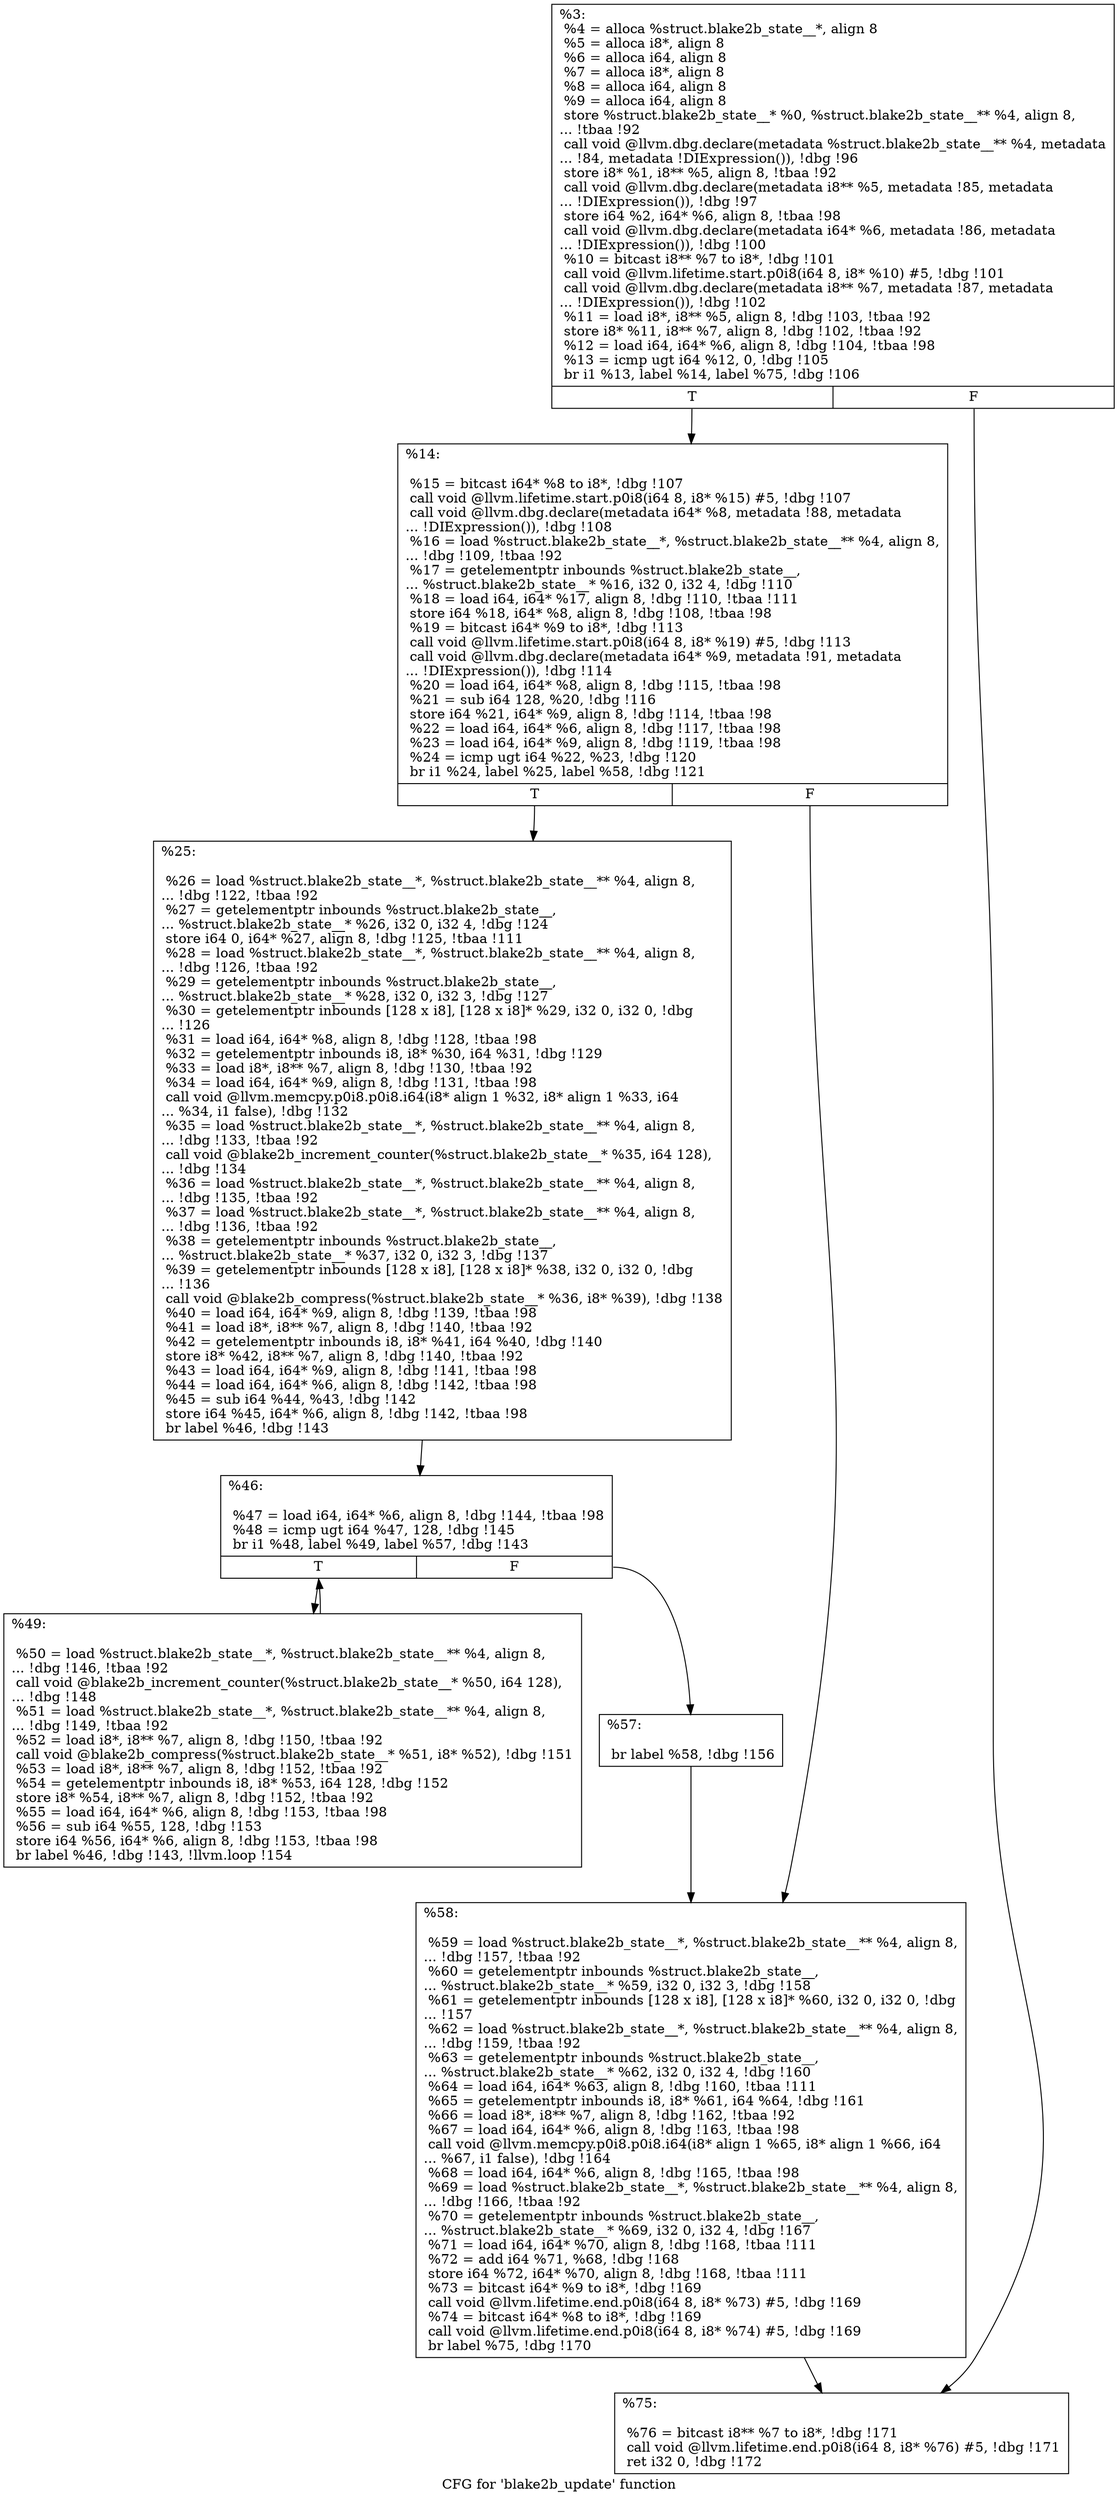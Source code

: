 digraph "CFG for 'blake2b_update' function" {
	label="CFG for 'blake2b_update' function";

	Node0x1c33f50 [shape=record,label="{%3:\l  %4 = alloca %struct.blake2b_state__*, align 8\l  %5 = alloca i8*, align 8\l  %6 = alloca i64, align 8\l  %7 = alloca i8*, align 8\l  %8 = alloca i64, align 8\l  %9 = alloca i64, align 8\l  store %struct.blake2b_state__* %0, %struct.blake2b_state__** %4, align 8,\l... !tbaa !92\l  call void @llvm.dbg.declare(metadata %struct.blake2b_state__** %4, metadata\l... !84, metadata !DIExpression()), !dbg !96\l  store i8* %1, i8** %5, align 8, !tbaa !92\l  call void @llvm.dbg.declare(metadata i8** %5, metadata !85, metadata\l... !DIExpression()), !dbg !97\l  store i64 %2, i64* %6, align 8, !tbaa !98\l  call void @llvm.dbg.declare(metadata i64* %6, metadata !86, metadata\l... !DIExpression()), !dbg !100\l  %10 = bitcast i8** %7 to i8*, !dbg !101\l  call void @llvm.lifetime.start.p0i8(i64 8, i8* %10) #5, !dbg !101\l  call void @llvm.dbg.declare(metadata i8** %7, metadata !87, metadata\l... !DIExpression()), !dbg !102\l  %11 = load i8*, i8** %5, align 8, !dbg !103, !tbaa !92\l  store i8* %11, i8** %7, align 8, !dbg !102, !tbaa !92\l  %12 = load i64, i64* %6, align 8, !dbg !104, !tbaa !98\l  %13 = icmp ugt i64 %12, 0, !dbg !105\l  br i1 %13, label %14, label %75, !dbg !106\l|{<s0>T|<s1>F}}"];
	Node0x1c33f50:s0 -> Node0x1c33fa0;
	Node0x1c33f50:s1 -> Node0x1c34180;
	Node0x1c33fa0 [shape=record,label="{%14:\l\l  %15 = bitcast i64* %8 to i8*, !dbg !107\l  call void @llvm.lifetime.start.p0i8(i64 8, i8* %15) #5, !dbg !107\l  call void @llvm.dbg.declare(metadata i64* %8, metadata !88, metadata\l... !DIExpression()), !dbg !108\l  %16 = load %struct.blake2b_state__*, %struct.blake2b_state__** %4, align 8,\l... !dbg !109, !tbaa !92\l  %17 = getelementptr inbounds %struct.blake2b_state__,\l... %struct.blake2b_state__* %16, i32 0, i32 4, !dbg !110\l  %18 = load i64, i64* %17, align 8, !dbg !110, !tbaa !111\l  store i64 %18, i64* %8, align 8, !dbg !108, !tbaa !98\l  %19 = bitcast i64* %9 to i8*, !dbg !113\l  call void @llvm.lifetime.start.p0i8(i64 8, i8* %19) #5, !dbg !113\l  call void @llvm.dbg.declare(metadata i64* %9, metadata !91, metadata\l... !DIExpression()), !dbg !114\l  %20 = load i64, i64* %8, align 8, !dbg !115, !tbaa !98\l  %21 = sub i64 128, %20, !dbg !116\l  store i64 %21, i64* %9, align 8, !dbg !114, !tbaa !98\l  %22 = load i64, i64* %6, align 8, !dbg !117, !tbaa !98\l  %23 = load i64, i64* %9, align 8, !dbg !119, !tbaa !98\l  %24 = icmp ugt i64 %22, %23, !dbg !120\l  br i1 %24, label %25, label %58, !dbg !121\l|{<s0>T|<s1>F}}"];
	Node0x1c33fa0:s0 -> Node0x1c33ff0;
	Node0x1c33fa0:s1 -> Node0x1c34130;
	Node0x1c33ff0 [shape=record,label="{%25:\l\l  %26 = load %struct.blake2b_state__*, %struct.blake2b_state__** %4, align 8,\l... !dbg !122, !tbaa !92\l  %27 = getelementptr inbounds %struct.blake2b_state__,\l... %struct.blake2b_state__* %26, i32 0, i32 4, !dbg !124\l  store i64 0, i64* %27, align 8, !dbg !125, !tbaa !111\l  %28 = load %struct.blake2b_state__*, %struct.blake2b_state__** %4, align 8,\l... !dbg !126, !tbaa !92\l  %29 = getelementptr inbounds %struct.blake2b_state__,\l... %struct.blake2b_state__* %28, i32 0, i32 3, !dbg !127\l  %30 = getelementptr inbounds [128 x i8], [128 x i8]* %29, i32 0, i32 0, !dbg\l... !126\l  %31 = load i64, i64* %8, align 8, !dbg !128, !tbaa !98\l  %32 = getelementptr inbounds i8, i8* %30, i64 %31, !dbg !129\l  %33 = load i8*, i8** %7, align 8, !dbg !130, !tbaa !92\l  %34 = load i64, i64* %9, align 8, !dbg !131, !tbaa !98\l  call void @llvm.memcpy.p0i8.p0i8.i64(i8* align 1 %32, i8* align 1 %33, i64\l... %34, i1 false), !dbg !132\l  %35 = load %struct.blake2b_state__*, %struct.blake2b_state__** %4, align 8,\l... !dbg !133, !tbaa !92\l  call void @blake2b_increment_counter(%struct.blake2b_state__* %35, i64 128),\l... !dbg !134\l  %36 = load %struct.blake2b_state__*, %struct.blake2b_state__** %4, align 8,\l... !dbg !135, !tbaa !92\l  %37 = load %struct.blake2b_state__*, %struct.blake2b_state__** %4, align 8,\l... !dbg !136, !tbaa !92\l  %38 = getelementptr inbounds %struct.blake2b_state__,\l... %struct.blake2b_state__* %37, i32 0, i32 3, !dbg !137\l  %39 = getelementptr inbounds [128 x i8], [128 x i8]* %38, i32 0, i32 0, !dbg\l... !136\l  call void @blake2b_compress(%struct.blake2b_state__* %36, i8* %39), !dbg !138\l  %40 = load i64, i64* %9, align 8, !dbg !139, !tbaa !98\l  %41 = load i8*, i8** %7, align 8, !dbg !140, !tbaa !92\l  %42 = getelementptr inbounds i8, i8* %41, i64 %40, !dbg !140\l  store i8* %42, i8** %7, align 8, !dbg !140, !tbaa !92\l  %43 = load i64, i64* %9, align 8, !dbg !141, !tbaa !98\l  %44 = load i64, i64* %6, align 8, !dbg !142, !tbaa !98\l  %45 = sub i64 %44, %43, !dbg !142\l  store i64 %45, i64* %6, align 8, !dbg !142, !tbaa !98\l  br label %46, !dbg !143\l}"];
	Node0x1c33ff0 -> Node0x1c34040;
	Node0x1c34040 [shape=record,label="{%46:\l\l  %47 = load i64, i64* %6, align 8, !dbg !144, !tbaa !98\l  %48 = icmp ugt i64 %47, 128, !dbg !145\l  br i1 %48, label %49, label %57, !dbg !143\l|{<s0>T|<s1>F}}"];
	Node0x1c34040:s0 -> Node0x1c34090;
	Node0x1c34040:s1 -> Node0x1c340e0;
	Node0x1c34090 [shape=record,label="{%49:\l\l  %50 = load %struct.blake2b_state__*, %struct.blake2b_state__** %4, align 8,\l... !dbg !146, !tbaa !92\l  call void @blake2b_increment_counter(%struct.blake2b_state__* %50, i64 128),\l... !dbg !148\l  %51 = load %struct.blake2b_state__*, %struct.blake2b_state__** %4, align 8,\l... !dbg !149, !tbaa !92\l  %52 = load i8*, i8** %7, align 8, !dbg !150, !tbaa !92\l  call void @blake2b_compress(%struct.blake2b_state__* %51, i8* %52), !dbg !151\l  %53 = load i8*, i8** %7, align 8, !dbg !152, !tbaa !92\l  %54 = getelementptr inbounds i8, i8* %53, i64 128, !dbg !152\l  store i8* %54, i8** %7, align 8, !dbg !152, !tbaa !92\l  %55 = load i64, i64* %6, align 8, !dbg !153, !tbaa !98\l  %56 = sub i64 %55, 128, !dbg !153\l  store i64 %56, i64* %6, align 8, !dbg !153, !tbaa !98\l  br label %46, !dbg !143, !llvm.loop !154\l}"];
	Node0x1c34090 -> Node0x1c34040;
	Node0x1c340e0 [shape=record,label="{%57:\l\l  br label %58, !dbg !156\l}"];
	Node0x1c340e0 -> Node0x1c34130;
	Node0x1c34130 [shape=record,label="{%58:\l\l  %59 = load %struct.blake2b_state__*, %struct.blake2b_state__** %4, align 8,\l... !dbg !157, !tbaa !92\l  %60 = getelementptr inbounds %struct.blake2b_state__,\l... %struct.blake2b_state__* %59, i32 0, i32 3, !dbg !158\l  %61 = getelementptr inbounds [128 x i8], [128 x i8]* %60, i32 0, i32 0, !dbg\l... !157\l  %62 = load %struct.blake2b_state__*, %struct.blake2b_state__** %4, align 8,\l... !dbg !159, !tbaa !92\l  %63 = getelementptr inbounds %struct.blake2b_state__,\l... %struct.blake2b_state__* %62, i32 0, i32 4, !dbg !160\l  %64 = load i64, i64* %63, align 8, !dbg !160, !tbaa !111\l  %65 = getelementptr inbounds i8, i8* %61, i64 %64, !dbg !161\l  %66 = load i8*, i8** %7, align 8, !dbg !162, !tbaa !92\l  %67 = load i64, i64* %6, align 8, !dbg !163, !tbaa !98\l  call void @llvm.memcpy.p0i8.p0i8.i64(i8* align 1 %65, i8* align 1 %66, i64\l... %67, i1 false), !dbg !164\l  %68 = load i64, i64* %6, align 8, !dbg !165, !tbaa !98\l  %69 = load %struct.blake2b_state__*, %struct.blake2b_state__** %4, align 8,\l... !dbg !166, !tbaa !92\l  %70 = getelementptr inbounds %struct.blake2b_state__,\l... %struct.blake2b_state__* %69, i32 0, i32 4, !dbg !167\l  %71 = load i64, i64* %70, align 8, !dbg !168, !tbaa !111\l  %72 = add i64 %71, %68, !dbg !168\l  store i64 %72, i64* %70, align 8, !dbg !168, !tbaa !111\l  %73 = bitcast i64* %9 to i8*, !dbg !169\l  call void @llvm.lifetime.end.p0i8(i64 8, i8* %73) #5, !dbg !169\l  %74 = bitcast i64* %8 to i8*, !dbg !169\l  call void @llvm.lifetime.end.p0i8(i64 8, i8* %74) #5, !dbg !169\l  br label %75, !dbg !170\l}"];
	Node0x1c34130 -> Node0x1c34180;
	Node0x1c34180 [shape=record,label="{%75:\l\l  %76 = bitcast i8** %7 to i8*, !dbg !171\l  call void @llvm.lifetime.end.p0i8(i64 8, i8* %76) #5, !dbg !171\l  ret i32 0, !dbg !172\l}"];
}
